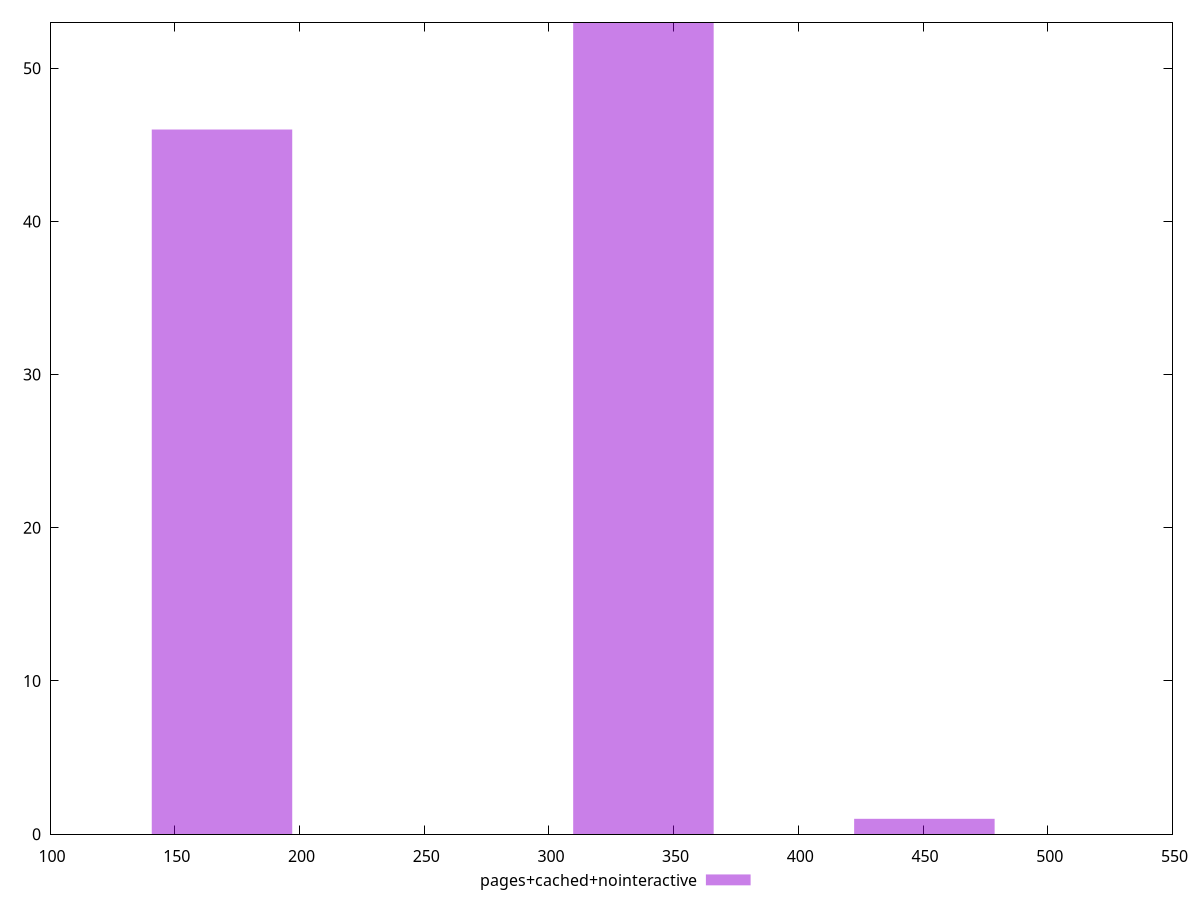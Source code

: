 $_pagesCachedNointeractive <<EOF
168.9500163278587 46
337.9000326557174 53
450.53337687428984 1
EOF
set key outside below
set terminal pngcairo
set output "report_00005_2020-11-02T22-26-11.212Z/uses-http2/pages+cached+nointeractive//raw_hist.png"
set yrange [0:53]
set boxwidth 56.31667210928623
set style fill transparent solid 0.5 noborder
plot $_pagesCachedNointeractive title "pages+cached+nointeractive" with boxes ,
